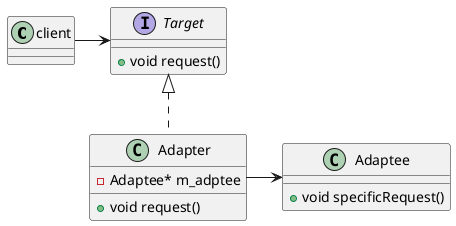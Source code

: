 @startuml Adapter Pattern

class client{

}
interface Target{
    + void request()
}

client -> Target

class Adapter implements Target{
    - Adaptee* m_adptee
    + void request()
}

class Adaptee{
    + void specificRequest()
}
Adapter -> Adaptee
@enduml
